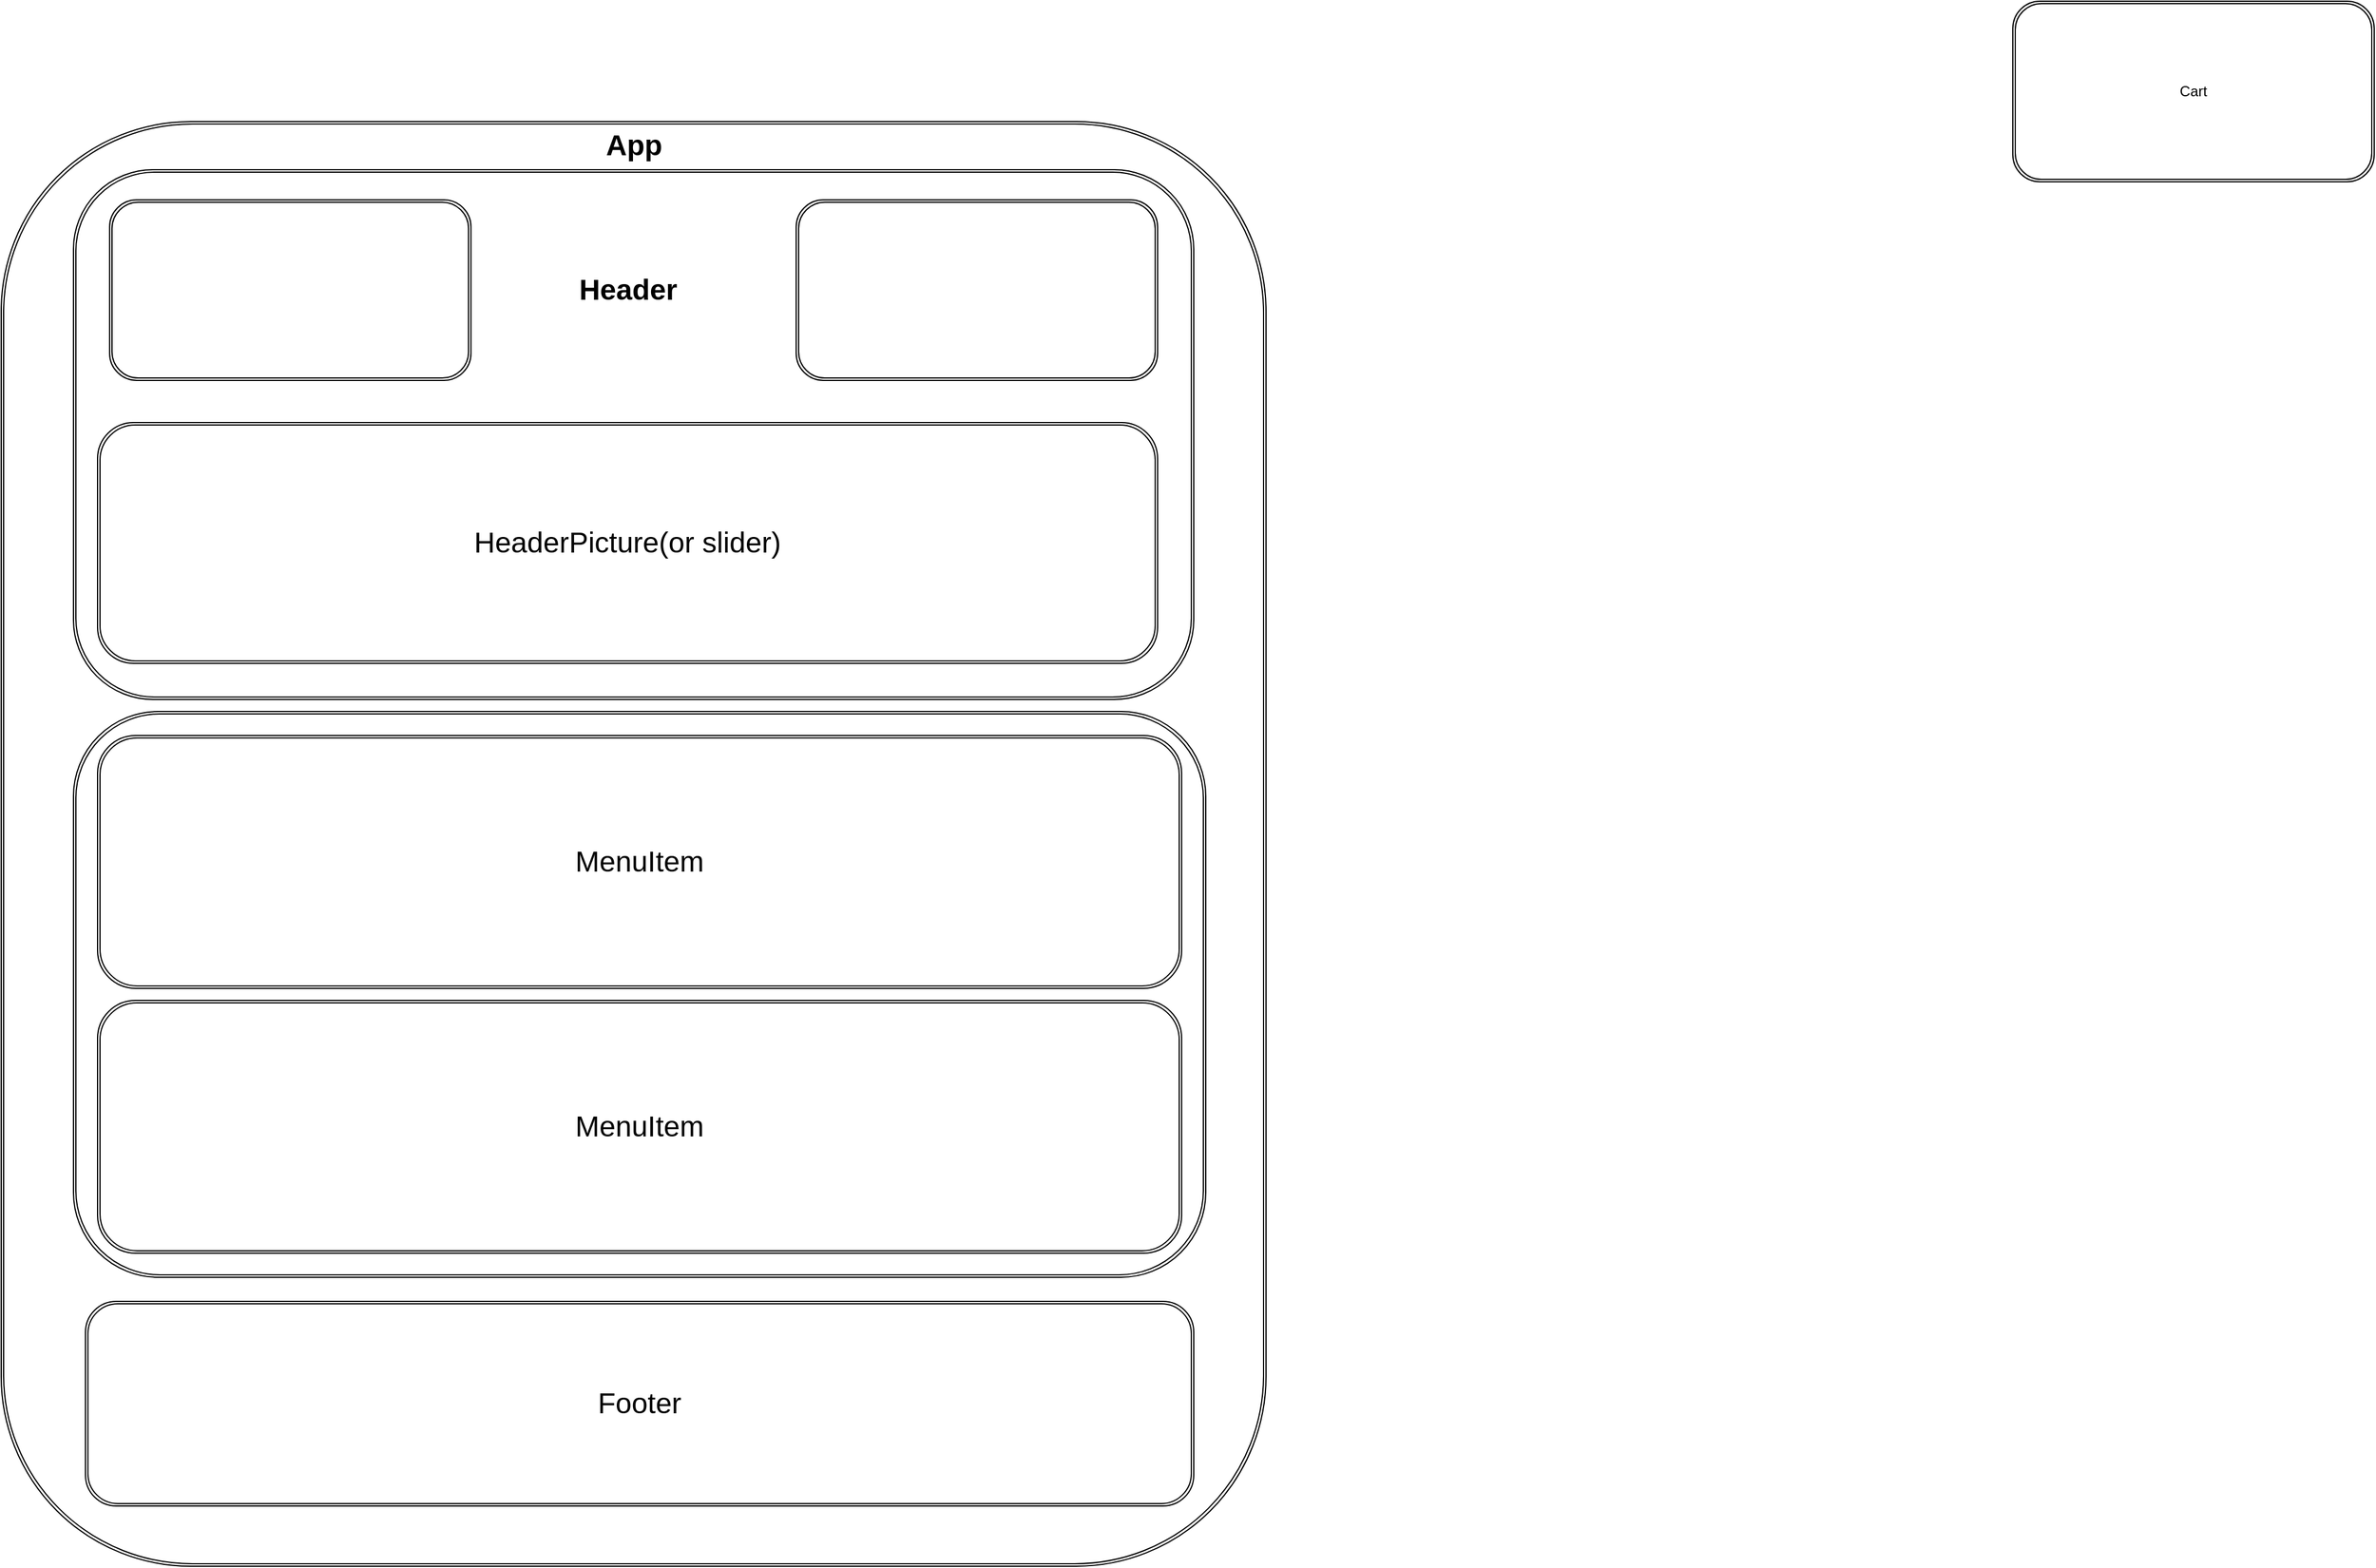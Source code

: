 <mxfile version="20.5.1" type="github">
  <diagram name="Page-1" id="2c0d36ab-eaac-3732-788b-9136903baeff">
    <mxGraphModel dx="2110" dy="1340" grid="1" gridSize="10" guides="1" tooltips="1" connect="1" arrows="1" fold="1" page="1" pageScale="1.5" pageWidth="1169" pageHeight="827" background="none" math="0" shadow="0">
      <root>
        <mxCell id="0" />
        <mxCell id="1" parent="0" />
        <mxCell id="ABwLdj-i7ZITbCAgEGnA-137" value="Cart" style="shape=ext;double=1;rounded=1;whiteSpace=wrap;html=1;" vertex="1" parent="1">
          <mxGeometry x="1860" y="180" width="300" height="150" as="geometry" />
        </mxCell>
        <mxCell id="ABwLdj-i7ZITbCAgEGnA-138" value="" style="shape=ext;double=1;rounded=1;whiteSpace=wrap;html=1;" vertex="1" parent="1">
          <mxGeometry x="190" y="280" width="1050" height="1200" as="geometry" />
        </mxCell>
        <mxCell id="ABwLdj-i7ZITbCAgEGnA-142" value="" style="shape=ext;double=1;rounded=1;whiteSpace=wrap;html=1;" vertex="1" parent="1">
          <mxGeometry x="250" y="770" width="940" height="470" as="geometry" />
        </mxCell>
        <mxCell id="ABwLdj-i7ZITbCAgEGnA-135" value="" style="shape=ext;double=1;rounded=1;whiteSpace=wrap;html=1;" vertex="1" parent="1">
          <mxGeometry x="250" y="320" width="930" height="440" as="geometry" />
        </mxCell>
        <mxCell id="ABwLdj-i7ZITbCAgEGnA-139" value="" style="shape=ext;double=1;rounded=1;whiteSpace=wrap;html=1;" vertex="1" parent="1">
          <mxGeometry x="280" y="345" width="300" height="150" as="geometry" />
        </mxCell>
        <mxCell id="ABwLdj-i7ZITbCAgEGnA-143" value="App" style="text;strokeColor=none;fillColor=none;html=1;fontSize=24;fontStyle=1;verticalAlign=middle;align=center;" vertex="1" parent="1">
          <mxGeometry x="665" y="280" width="100" height="40" as="geometry" />
        </mxCell>
        <mxCell id="ABwLdj-i7ZITbCAgEGnA-140" value="" style="shape=ext;double=1;rounded=1;whiteSpace=wrap;html=1;" vertex="1" parent="1">
          <mxGeometry x="850" y="345" width="300" height="150" as="geometry" />
        </mxCell>
        <mxCell id="ABwLdj-i7ZITbCAgEGnA-144" value="&lt;font style=&quot;font-size: 24px;&quot;&gt;HeaderPicture(or slider)&lt;/font&gt;" style="shape=ext;double=1;rounded=1;whiteSpace=wrap;html=1;" vertex="1" parent="1">
          <mxGeometry x="270" y="530" width="880" height="200" as="geometry" />
        </mxCell>
        <mxCell id="ABwLdj-i7ZITbCAgEGnA-146" value="&lt;font style=&quot;font-size: 24px;&quot;&gt;Footer&lt;/font&gt;" style="shape=ext;double=1;rounded=1;whiteSpace=wrap;html=1;" vertex="1" parent="1">
          <mxGeometry x="260" y="1260" width="920" height="170" as="geometry" />
        </mxCell>
        <mxCell id="ABwLdj-i7ZITbCAgEGnA-148" value="&lt;font style=&quot;font-size: 24px;&quot;&gt;MenuItem&lt;/font&gt;" style="shape=ext;double=1;rounded=1;whiteSpace=wrap;html=1;" vertex="1" parent="1">
          <mxGeometry x="270" y="790" width="900" height="210" as="geometry" />
        </mxCell>
        <mxCell id="ABwLdj-i7ZITbCAgEGnA-150" value="" style="shape=image;html=1;verticalAlign=top;verticalLabelPosition=bottom;labelBackgroundColor=#ffffff;imageAspect=0;aspect=fixed;image=https://cdn4.iconfinder.com/data/icons/evil-icons-user-interface/64/cart-128.png;fontSize=24;" vertex="1" parent="1">
          <mxGeometry x="936" y="356" width="128" height="128" as="geometry" />
        </mxCell>
        <mxCell id="ABwLdj-i7ZITbCAgEGnA-151" value="" style="shape=image;html=1;verticalAlign=top;verticalLabelPosition=bottom;labelBackgroundColor=#ffffff;imageAspect=0;aspect=fixed;image=https://cdn3.iconfinder.com/data/icons/minimalisticons/28/burger-menu-2-128.png;fontSize=24;" vertex="1" parent="1">
          <mxGeometry x="360" y="356" width="128" height="128" as="geometry" />
        </mxCell>
        <mxCell id="ABwLdj-i7ZITbCAgEGnA-152" value="&lt;font style=&quot;font-size: 24px;&quot;&gt;Header&lt;/font&gt;" style="text;strokeColor=none;fillColor=none;html=1;fontSize=24;fontStyle=1;verticalAlign=middle;align=center;" vertex="1" parent="1">
          <mxGeometry x="600" y="400" width="220" height="40" as="geometry" />
        </mxCell>
        <mxCell id="ABwLdj-i7ZITbCAgEGnA-153" value="&lt;font style=&quot;font-size: 24px;&quot;&gt;MenuItem&lt;/font&gt;" style="shape=ext;double=1;rounded=1;whiteSpace=wrap;html=1;" vertex="1" parent="1">
          <mxGeometry x="270" y="1010" width="900" height="210" as="geometry" />
        </mxCell>
      </root>
    </mxGraphModel>
  </diagram>
</mxfile>
